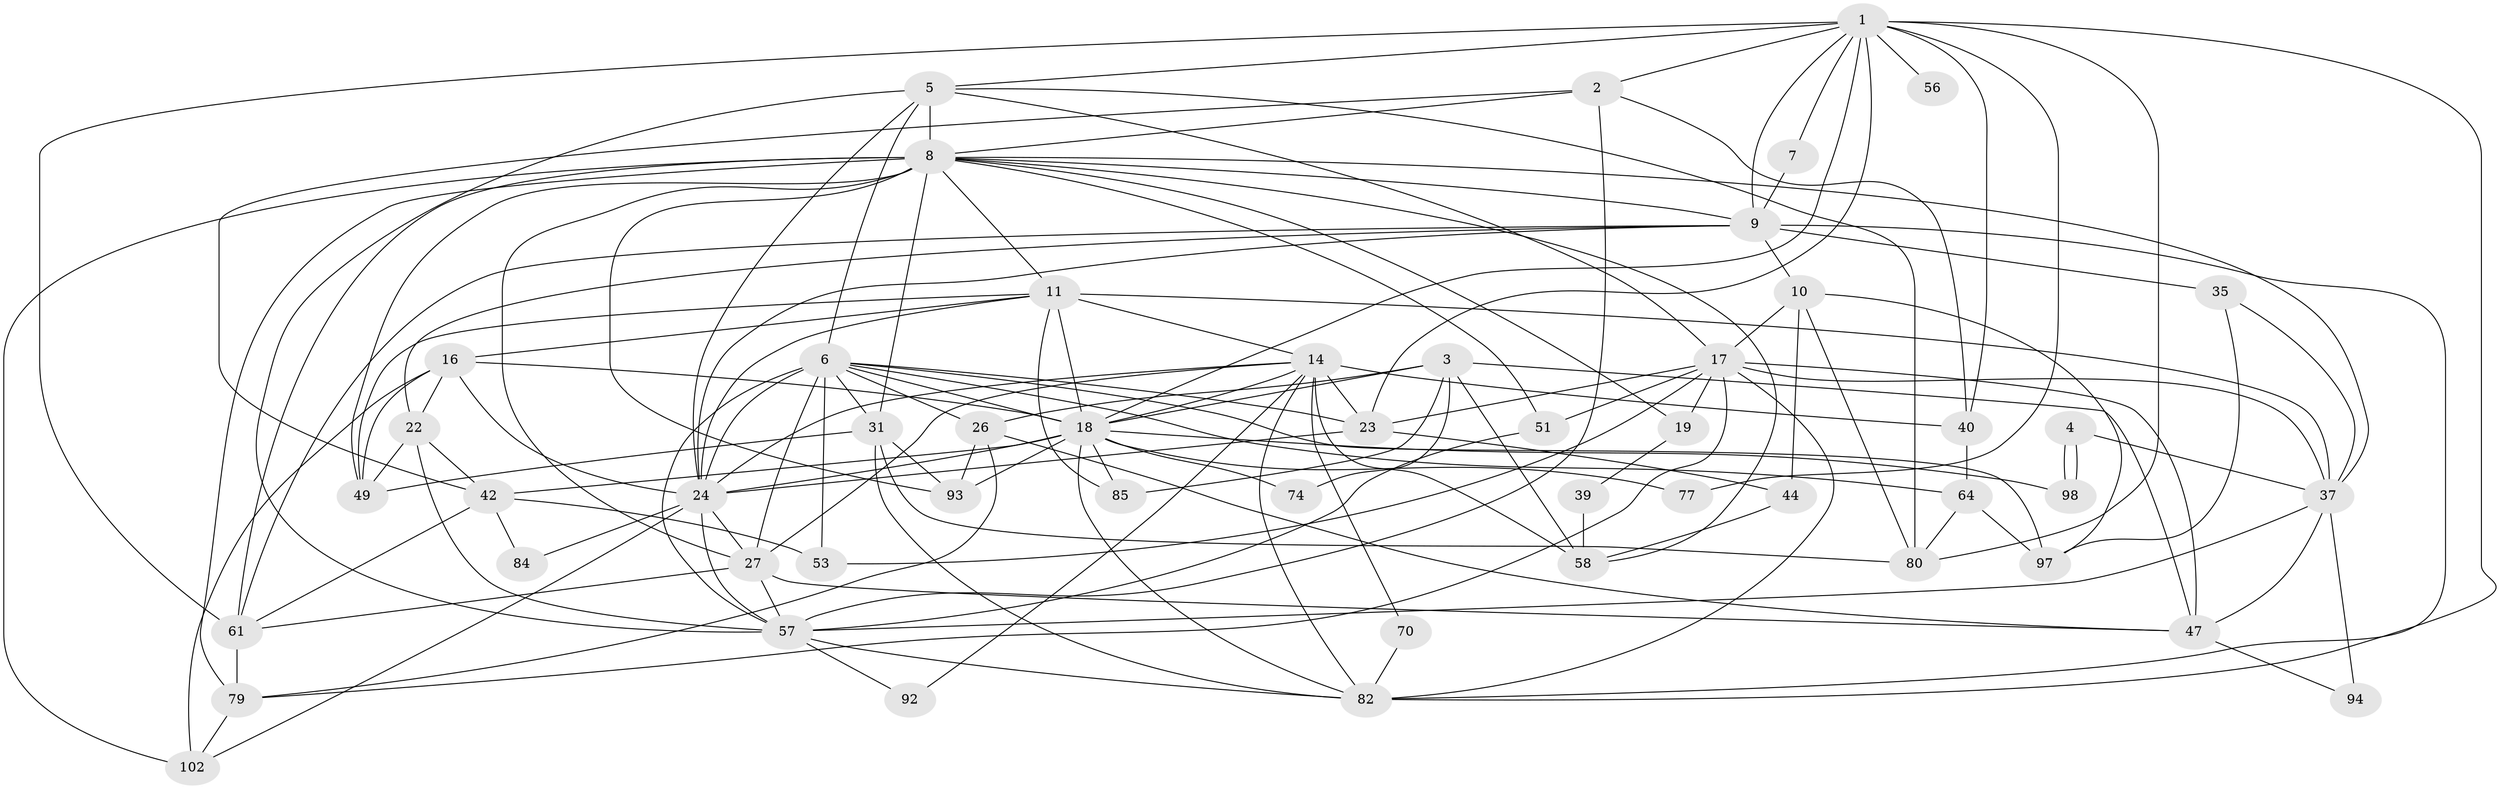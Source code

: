 // original degree distribution, {3: 0.21359223300970873, 4: 0.23300970873786409, 5: 0.20388349514563106, 2: 0.1941747572815534, 8: 0.019417475728155338, 6: 0.08737864077669903, 7: 0.04854368932038835}
// Generated by graph-tools (version 1.1) at 2025/15/03/09/25 04:15:06]
// undirected, 51 vertices, 142 edges
graph export_dot {
graph [start="1"]
  node [color=gray90,style=filled];
  1 [super="+55+72"];
  2 [super="+12"];
  3 [super="+59+96"];
  4;
  5 [super="+91"];
  6 [super="+15+13"];
  7;
  8 [super="+95+34+45"];
  9 [super="+65"];
  10 [super="+60"];
  11 [super="+43+33+20"];
  14 [super="+54+38"];
  16 [super="+21"];
  17 [super="+25+66+46"];
  18 [super="+32+75+83"];
  19;
  22 [super="+36"];
  23 [super="+48"];
  24 [super="+28+30"];
  26 [super="+100"];
  27 [super="+29"];
  31 [super="+76"];
  35 [super="+78"];
  37 [super="+50"];
  39;
  40;
  42 [super="+62"];
  44;
  47;
  49;
  51;
  53;
  56;
  57 [super="+73"];
  58;
  61 [super="+89"];
  64 [super="+69"];
  70;
  74;
  77;
  79 [super="+90"];
  80;
  82 [super="+86+87"];
  84;
  85;
  92;
  93;
  94;
  97;
  98;
  102;
  1 -- 82;
  1 -- 80;
  1 -- 2;
  1 -- 23;
  1 -- 7;
  1 -- 56 [weight=2];
  1 -- 9;
  1 -- 77;
  1 -- 18 [weight=2];
  1 -- 5;
  1 -- 40;
  1 -- 61;
  2 -- 57;
  2 -- 8;
  2 -- 40;
  2 -- 42;
  3 -- 26;
  3 -- 47;
  3 -- 74;
  3 -- 58;
  3 -- 85;
  3 -- 18;
  4 -- 98;
  4 -- 98;
  4 -- 37;
  5 -- 80;
  5 -- 17;
  5 -- 24;
  5 -- 57;
  5 -- 8;
  5 -- 6;
  6 -- 64;
  6 -- 23;
  6 -- 57;
  6 -- 26;
  6 -- 24;
  6 -- 97;
  6 -- 18 [weight=2];
  6 -- 53;
  6 -- 27;
  6 -- 31;
  7 -- 9;
  8 -- 51;
  8 -- 31;
  8 -- 58;
  8 -- 79;
  8 -- 49;
  8 -- 93;
  8 -- 102;
  8 -- 11;
  8 -- 19;
  8 -- 37;
  8 -- 9;
  8 -- 27;
  8 -- 61;
  9 -- 35 [weight=2];
  9 -- 22;
  9 -- 10;
  9 -- 24;
  9 -- 82 [weight=2];
  9 -- 61;
  10 -- 80;
  10 -- 17 [weight=2];
  10 -- 97;
  10 -- 44;
  11 -- 16;
  11 -- 85;
  11 -- 37;
  11 -- 49;
  11 -- 18 [weight=2];
  11 -- 24;
  11 -- 14 [weight=2];
  14 -- 40;
  14 -- 24;
  14 -- 70;
  14 -- 18;
  14 -- 23;
  14 -- 58;
  14 -- 92;
  14 -- 82;
  14 -- 27;
  16 -- 49;
  16 -- 102;
  16 -- 22;
  16 -- 18 [weight=2];
  16 -- 24;
  17 -- 53;
  17 -- 23;
  17 -- 51;
  17 -- 37;
  17 -- 82;
  17 -- 19;
  17 -- 47;
  17 -- 79;
  18 -- 74;
  18 -- 77;
  18 -- 85;
  18 -- 93;
  18 -- 42;
  18 -- 82 [weight=2];
  18 -- 98;
  18 -- 24;
  19 -- 39;
  22 -- 49;
  22 -- 57;
  22 -- 42;
  23 -- 24;
  23 -- 44;
  24 -- 57;
  24 -- 84;
  24 -- 102;
  24 -- 27;
  26 -- 93;
  26 -- 79;
  26 -- 47;
  27 -- 47;
  27 -- 57;
  27 -- 61;
  31 -- 80;
  31 -- 49;
  31 -- 93;
  31 -- 82;
  35 -- 97;
  35 -- 37;
  37 -- 47;
  37 -- 57;
  37 -- 94;
  39 -- 58;
  40 -- 64;
  42 -- 53;
  42 -- 84;
  42 -- 61;
  44 -- 58;
  47 -- 94;
  51 -- 57;
  57 -- 92;
  57 -- 82;
  61 -- 79;
  64 -- 80;
  64 -- 97;
  70 -- 82;
  79 -- 102;
}
